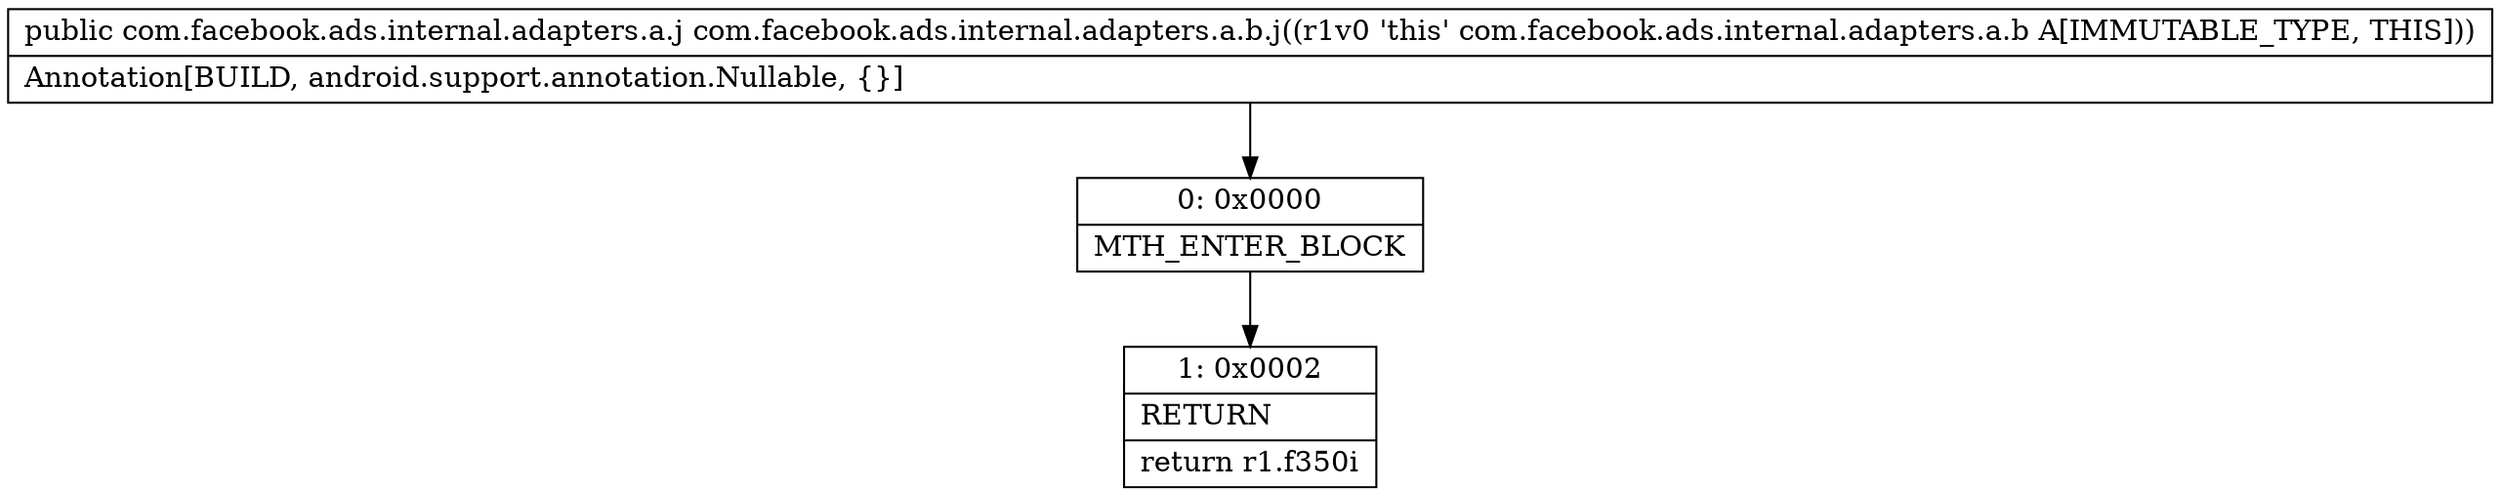 digraph "CFG forcom.facebook.ads.internal.adapters.a.b.j()Lcom\/facebook\/ads\/internal\/adapters\/a\/j;" {
Node_0 [shape=record,label="{0\:\ 0x0000|MTH_ENTER_BLOCK\l}"];
Node_1 [shape=record,label="{1\:\ 0x0002|RETURN\l|return r1.f350i\l}"];
MethodNode[shape=record,label="{public com.facebook.ads.internal.adapters.a.j com.facebook.ads.internal.adapters.a.b.j((r1v0 'this' com.facebook.ads.internal.adapters.a.b A[IMMUTABLE_TYPE, THIS]))  | Annotation[BUILD, android.support.annotation.Nullable, \{\}]\l}"];
MethodNode -> Node_0;
Node_0 -> Node_1;
}

